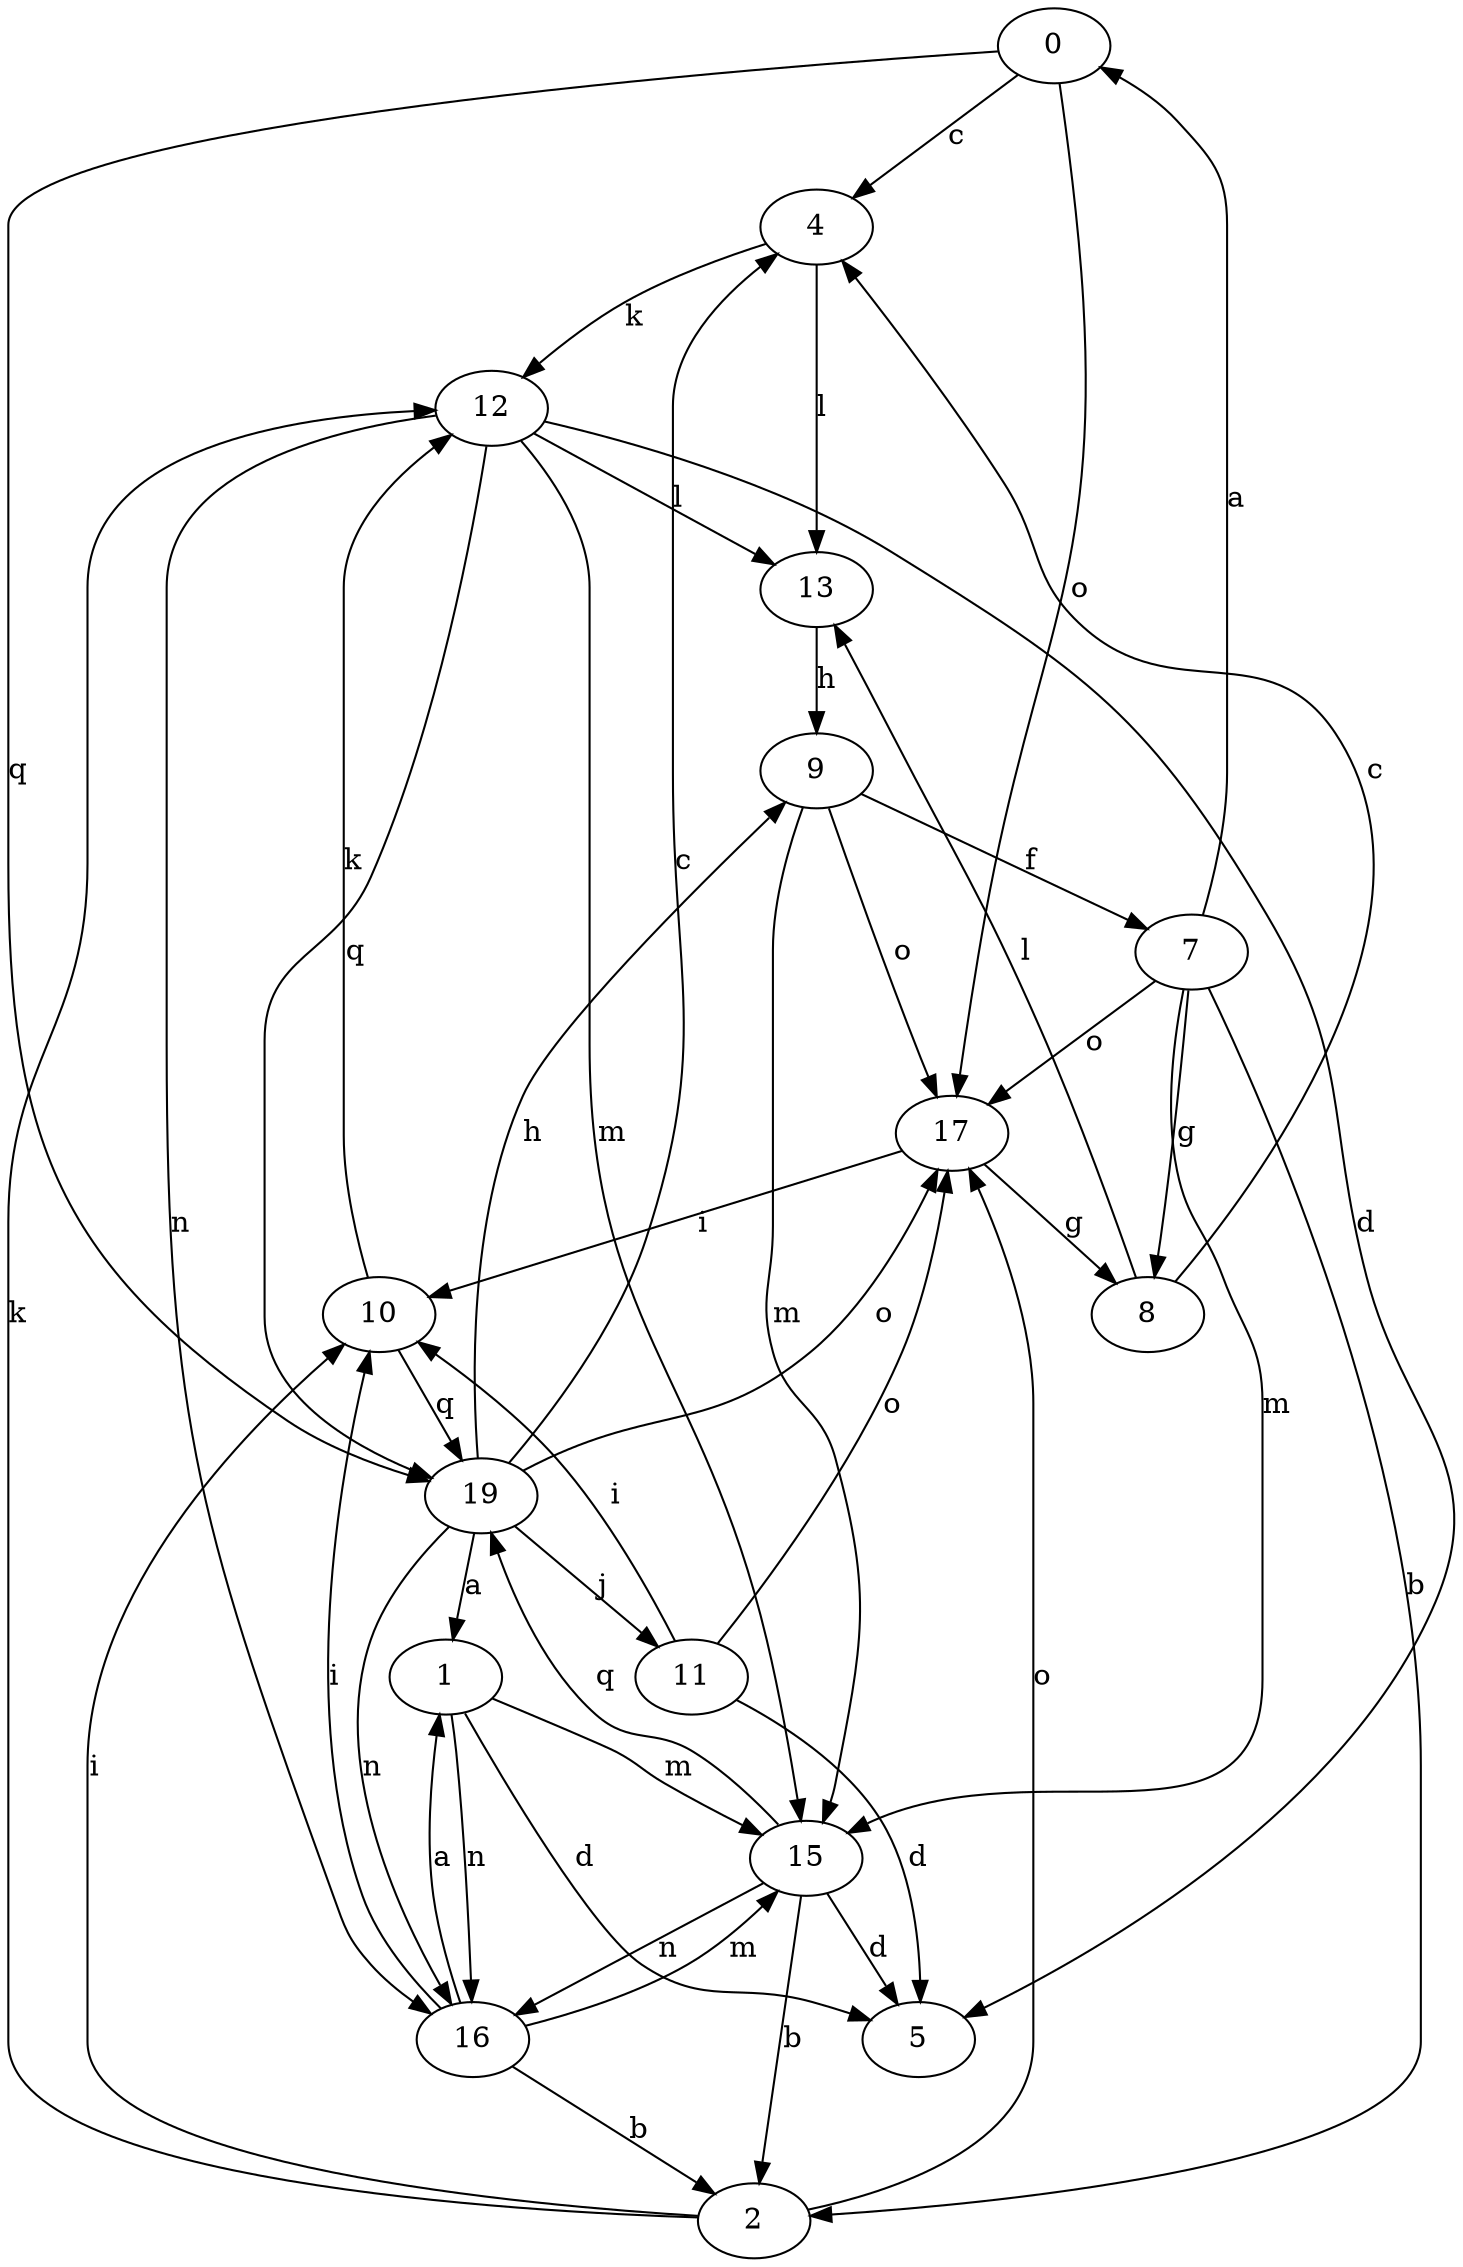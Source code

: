 strict digraph  {
0;
1;
2;
4;
5;
7;
8;
9;
10;
11;
12;
13;
15;
16;
17;
19;
0 -> 4  [label=c];
0 -> 17  [label=o];
0 -> 19  [label=q];
1 -> 5  [label=d];
1 -> 15  [label=m];
1 -> 16  [label=n];
2 -> 10  [label=i];
2 -> 12  [label=k];
2 -> 17  [label=o];
4 -> 12  [label=k];
4 -> 13  [label=l];
7 -> 0  [label=a];
7 -> 2  [label=b];
7 -> 8  [label=g];
7 -> 15  [label=m];
7 -> 17  [label=o];
8 -> 4  [label=c];
8 -> 13  [label=l];
9 -> 7  [label=f];
9 -> 15  [label=m];
9 -> 17  [label=o];
10 -> 12  [label=k];
10 -> 19  [label=q];
11 -> 5  [label=d];
11 -> 10  [label=i];
11 -> 17  [label=o];
12 -> 5  [label=d];
12 -> 13  [label=l];
12 -> 15  [label=m];
12 -> 16  [label=n];
12 -> 19  [label=q];
13 -> 9  [label=h];
15 -> 2  [label=b];
15 -> 5  [label=d];
15 -> 16  [label=n];
15 -> 19  [label=q];
16 -> 1  [label=a];
16 -> 2  [label=b];
16 -> 10  [label=i];
16 -> 15  [label=m];
17 -> 8  [label=g];
17 -> 10  [label=i];
19 -> 1  [label=a];
19 -> 4  [label=c];
19 -> 9  [label=h];
19 -> 11  [label=j];
19 -> 16  [label=n];
19 -> 17  [label=o];
}
